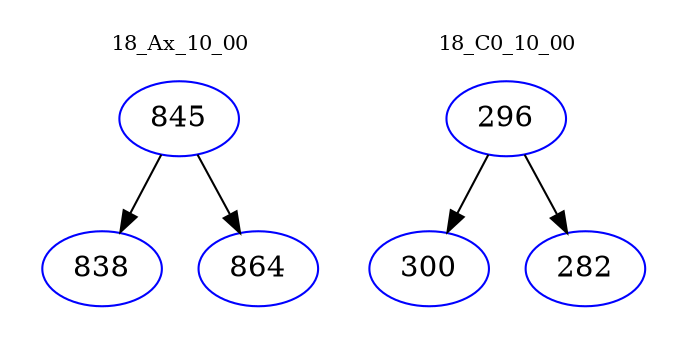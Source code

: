 digraph{
subgraph cluster_0 {
color = white
label = "18_Ax_10_00";
fontsize=10;
T0_845 [label="845", color="blue"]
T0_845 -> T0_838 [color="black"]
T0_838 [label="838", color="blue"]
T0_845 -> T0_864 [color="black"]
T0_864 [label="864", color="blue"]
}
subgraph cluster_1 {
color = white
label = "18_C0_10_00";
fontsize=10;
T1_296 [label="296", color="blue"]
T1_296 -> T1_300 [color="black"]
T1_300 [label="300", color="blue"]
T1_296 -> T1_282 [color="black"]
T1_282 [label="282", color="blue"]
}
}
